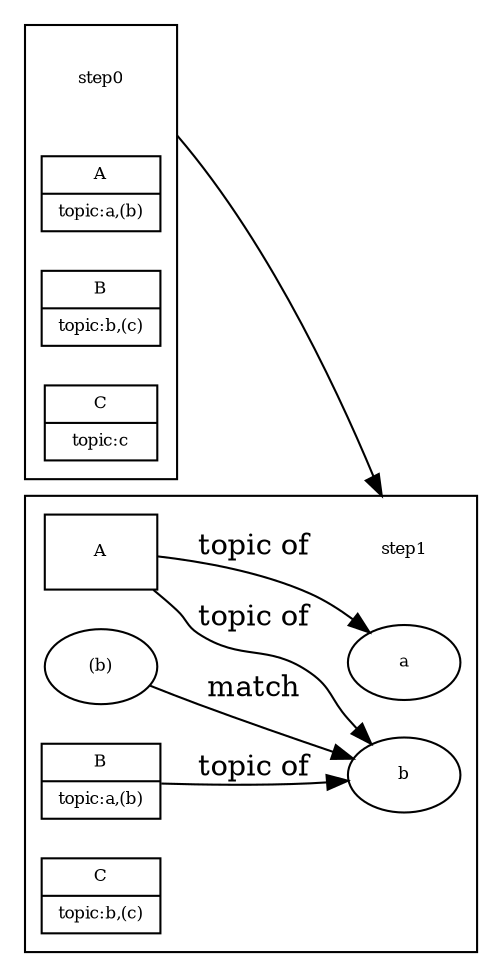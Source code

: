 digraph {
    newrank=true
    compound=true
    node [fontsize = 8,shape = record]
    rankdir = LR;

    subgraph cluster0 {
    rankdir = LR;
    step0[shape=none]
    node [fontsize = 8, shape = record]
    A0 [label="A|topic:a,(b)"]
    B0 [label="B|topic:b,(c)"]
    C0 [label="C|topic:c"]
    }

    subgraph cluster1 {
    node [fontsize = 8, shape = record]
    step1[shape=none]
    a1 [label="a",shape=oval]
    A1 -> a1 [label="topic of"]
    A1 -> b1 [label="topic of"]
    expr_b1 -> b1 [label="match"]
    expr_b1[label="(b)",shape=oval]

    B1 [label="match"]
    b1 [label="b", shape=oval]
    B1 -> b1 [label="topic of"]
    A1 [label="A"]
    B1 [label="B|topic:a,(b)"]
    C1 [label="C|topic:b,(c)"]
    }

    step0 -> step1[ltail=cluster0,lhead=cluster1]

}
